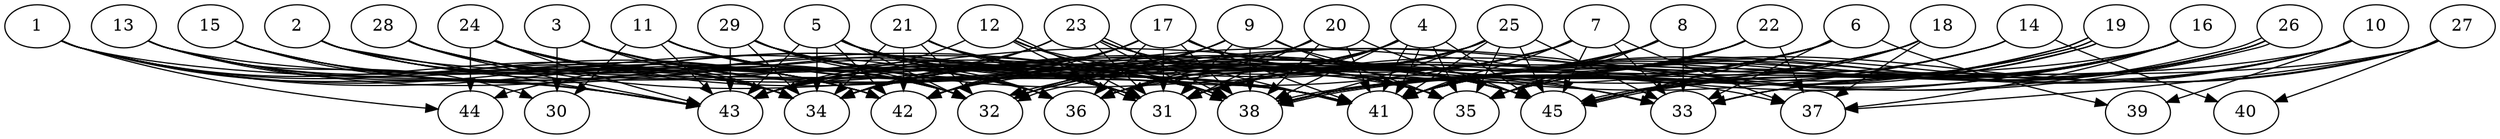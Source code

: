 // DAG (tier=3-complex, mode=compute, n=45, ccr=0.473, fat=0.850, density=0.784, regular=0.239, jump=0.344, mindata=1048576, maxdata=16777216)
// DAG automatically generated by daggen at Sun Aug 24 16:33:35 2025
// /home/ermia/Project/Environments/daggen/bin/daggen --dot --ccr 0.473 --fat 0.850 --regular 0.239 --density 0.784 --jump 0.344 --mindata 1048576 --maxdata 16777216 -n 45 
digraph G {
  1 [size="792639232874103680", alpha="0.16", expect_size="396319616437051840"]
  1 -> 31 [size ="490152539455488"]
  1 -> 34 [size ="490152539455488"]
  1 -> 36 [size ="490152539455488"]
  1 -> 41 [size ="490152539455488"]
  1 -> 42 [size ="490152539455488"]
  1 -> 43 [size ="490152539455488"]
  1 -> 44 [size ="490152539455488"]
  2 [size="2039801480608743424000", alpha="0.03", expect_size="1019900740304371712000"]
  2 -> 31 [size ="1286713691340800"]
  2 -> 32 [size ="1286713691340800"]
  2 -> 34 [size ="1286713691340800"]
  2 -> 41 [size ="1286713691340800"]
  2 -> 42 [size ="1286713691340800"]
  2 -> 43 [size ="1286713691340800"]
  3 [size="240022128317134012416", alpha="0.14", expect_size="120011064158567006208"]
  3 -> 30 [size ="308975593586688"]
  3 -> 31 [size ="308975593586688"]
  3 -> 32 [size ="308975593586688"]
  3 -> 34 [size ="308975593586688"]
  3 -> 36 [size ="308975593586688"]
  3 -> 41 [size ="308975593586688"]
  3 -> 45 [size ="308975593586688"]
  4 [size="4502770750625702477824", alpha="0.01", expect_size="2251385375312851238912"]
  4 -> 31 [size ="2181439692996608"]
  4 -> 35 [size ="2181439692996608"]
  4 -> 36 [size ="2181439692996608"]
  4 -> 38 [size ="2181439692996608"]
  4 -> 41 [size ="2181439692996608"]
  4 -> 41 [size ="2181439692996608"]
  4 -> 42 [size ="2181439692996608"]
  4 -> 43 [size ="2181439692996608"]
  4 -> 45 [size ="2181439692996608"]
  5 [size="44396893122435176", alpha="0.16", expect_size="22198446561217588"]
  5 -> 31 [size ="771967095406592"]
  5 -> 32 [size ="771967095406592"]
  5 -> 34 [size ="771967095406592"]
  5 -> 35 [size ="771967095406592"]
  5 -> 36 [size ="771967095406592"]
  5 -> 38 [size ="771967095406592"]
  5 -> 41 [size ="771967095406592"]
  5 -> 42 [size ="771967095406592"]
  5 -> 43 [size ="771967095406592"]
  5 -> 45 [size ="771967095406592"]
  6 [size="22327459548687284", alpha="0.14", expect_size="11163729774343642"]
  6 -> 31 [size ="551736364236800"]
  6 -> 32 [size ="551736364236800"]
  6 -> 33 [size ="551736364236800"]
  6 -> 34 [size ="551736364236800"]
  6 -> 38 [size ="551736364236800"]
  6 -> 39 [size ="551736364236800"]
  6 -> 45 [size ="551736364236800"]
  7 [size="4146948830741740", alpha="0.14", expect_size="2073474415370870"]
  7 -> 31 [size ="317587741212672"]
  7 -> 32 [size ="317587741212672"]
  7 -> 33 [size ="317587741212672"]
  7 -> 36 [size ="317587741212672"]
  7 -> 37 [size ="317587741212672"]
  7 -> 41 [size ="317587741212672"]
  7 -> 44 [size ="317587741212672"]
  7 -> 45 [size ="317587741212672"]
  8 [size="511312180235307319296", alpha="0.17", expect_size="255656090117653659648"]
  8 -> 31 [size ="511541350760448"]
  8 -> 33 [size ="511541350760448"]
  8 -> 34 [size ="511541350760448"]
  8 -> 35 [size ="511541350760448"]
  8 -> 38 [size ="511541350760448"]
  8 -> 41 [size ="511541350760448"]
  9 [size="441955038352392832", alpha="0.03", expect_size="220977519176196416"]
  9 -> 31 [size ="427528099463168"]
  9 -> 32 [size ="427528099463168"]
  9 -> 33 [size ="427528099463168"]
  9 -> 34 [size ="427528099463168"]
  9 -> 35 [size ="427528099463168"]
  9 -> 38 [size ="427528099463168"]
  9 -> 42 [size ="427528099463168"]
  10 [size="39181673005726840", alpha="0.19", expect_size="19590836502863420"]
  10 -> 35 [size ="904696483020800"]
  10 -> 39 [size ="904696483020800"]
  10 -> 41 [size ="904696483020800"]
  10 -> 42 [size ="904696483020800"]
  10 -> 45 [size ="904696483020800"]
  11 [size="81975059058608928", alpha="0.18", expect_size="40987529529304464"]
  11 -> 30 [size ="1970626029944832"]
  11 -> 31 [size ="1970626029944832"]
  11 -> 32 [size ="1970626029944832"]
  11 -> 35 [size ="1970626029944832"]
  11 -> 38 [size ="1970626029944832"]
  11 -> 43 [size ="1970626029944832"]
  11 -> 45 [size ="1970626029944832"]
  12 [size="2922872077324850688", alpha="0.06", expect_size="1461436038662425344"]
  12 -> 31 [size ="1361107381911552"]
  12 -> 31 [size ="1361107381911552"]
  12 -> 38 [size ="1361107381911552"]
  12 -> 43 [size ="1361107381911552"]
  12 -> 45 [size ="1361107381911552"]
  13 [size="741581538381597440", alpha="0.00", expect_size="370790769190798720"]
  13 -> 30 [size ="758507003445248"]
  13 -> 34 [size ="758507003445248"]
  13 -> 35 [size ="758507003445248"]
  13 -> 38 [size ="758507003445248"]
  13 -> 42 [size ="758507003445248"]
  13 -> 43 [size ="758507003445248"]
  14 [size="2647682573374849024000", alpha="0.03", expect_size="1323841286687424512000"]
  14 -> 38 [size ="1531089571020800"]
  14 -> 40 [size ="1531089571020800"]
  14 -> 41 [size ="1531089571020800"]
  14 -> 43 [size ="1531089571020800"]
  15 [size="528937425630765760", alpha="0.14", expect_size="264468712815382880"]
  15 -> 31 [size ="187201652523008"]
  15 -> 34 [size ="187201652523008"]
  15 -> 38 [size ="187201652523008"]
  15 -> 42 [size ="187201652523008"]
  15 -> 43 [size ="187201652523008"]
  16 [size="3554744538036002881536", alpha="0.06", expect_size="1777372269018001440768"]
  16 -> 33 [size ="1863354918371328"]
  16 -> 35 [size ="1863354918371328"]
  16 -> 37 [size ="1863354918371328"]
  16 -> 38 [size ="1863354918371328"]
  16 -> 41 [size ="1863354918371328"]
  16 -> 42 [size ="1863354918371328"]
  16 -> 43 [size ="1863354918371328"]
  16 -> 45 [size ="1863354918371328"]
  17 [size="824170796818611830784", alpha="0.03", expect_size="412085398409305915392"]
  17 -> 31 [size ="703236604428288"]
  17 -> 34 [size ="703236604428288"]
  17 -> 36 [size ="703236604428288"]
  17 -> 37 [size ="703236604428288"]
  17 -> 38 [size ="703236604428288"]
  17 -> 41 [size ="703236604428288"]
  17 -> 42 [size ="703236604428288"]
  17 -> 43 [size ="703236604428288"]
  17 -> 45 [size ="703236604428288"]
  18 [size="81592099882564512", alpha="0.16", expect_size="40796049941282256"]
  18 -> 31 [size ="1642992972595200"]
  18 -> 37 [size ="1642992972595200"]
  18 -> 38 [size ="1642992972595200"]
  18 -> 41 [size ="1642992972595200"]
  18 -> 42 [size ="1642992972595200"]
  18 -> 45 [size ="1642992972595200"]
  19 [size="716382061082861312", alpha="0.02", expect_size="358191030541430656"]
  19 -> 31 [size ="333578332274688"]
  19 -> 38 [size ="333578332274688"]
  19 -> 38 [size ="333578332274688"]
  19 -> 41 [size ="333578332274688"]
  19 -> 45 [size ="333578332274688"]
  19 -> 45 [size ="333578332274688"]
  20 [size="330666439503142453248", alpha="0.19", expect_size="165333219751571226624"]
  20 -> 31 [size ="382545766121472"]
  20 -> 34 [size ="382545766121472"]
  20 -> 36 [size ="382545766121472"]
  20 -> 38 [size ="382545766121472"]
  20 -> 41 [size ="382545766121472"]
  20 -> 45 [size ="382545766121472"]
  21 [size="70508019666067248", alpha="0.14", expect_size="35254009833033624"]
  21 -> 31 [size ="1845643823808512"]
  21 -> 32 [size ="1845643823808512"]
  21 -> 34 [size ="1845643823808512"]
  21 -> 38 [size ="1845643823808512"]
  21 -> 41 [size ="1845643823808512"]
  21 -> 42 [size ="1845643823808512"]
  21 -> 45 [size ="1845643823808512"]
  22 [size="2368970197275384320", alpha="0.19", expect_size="1184485098637692160"]
  22 -> 31 [size ="1132861721673728"]
  22 -> 34 [size ="1132861721673728"]
  22 -> 35 [size ="1132861721673728"]
  22 -> 37 [size ="1132861721673728"]
  22 -> 38 [size ="1132861721673728"]
  22 -> 41 [size ="1132861721673728"]
  23 [size="47813600554784312", alpha="0.11", expect_size="23906800277392156"]
  23 -> 31 [size ="1001410850193408"]
  23 -> 34 [size ="1001410850193408"]
  23 -> 35 [size ="1001410850193408"]
  23 -> 38 [size ="1001410850193408"]
  23 -> 38 [size ="1001410850193408"]
  23 -> 41 [size ="1001410850193408"]
  23 -> 43 [size ="1001410850193408"]
  24 [size="37671058596645888", alpha="0.10", expect_size="18835529298322944"]
  24 -> 31 [size ="2156889165004800"]
  24 -> 32 [size ="2156889165004800"]
  24 -> 34 [size ="2156889165004800"]
  24 -> 35 [size ="2156889165004800"]
  24 -> 41 [size ="2156889165004800"]
  24 -> 43 [size ="2156889165004800"]
  24 -> 44 [size ="2156889165004800"]
  25 [size="9699008963518450", alpha="0.05", expect_size="4849504481759225"]
  25 -> 31 [size ="400192377454592"]
  25 -> 32 [size ="400192377454592"]
  25 -> 33 [size ="400192377454592"]
  25 -> 34 [size ="400192377454592"]
  25 -> 35 [size ="400192377454592"]
  25 -> 38 [size ="400192377454592"]
  25 -> 41 [size ="400192377454592"]
  25 -> 43 [size ="400192377454592"]
  25 -> 45 [size ="400192377454592"]
  26 [size="969325244096196", alpha="0.08", expect_size="484662622048098"]
  26 -> 32 [size ="19997904601088"]
  26 -> 32 [size ="19997904601088"]
  26 -> 33 [size ="19997904601088"]
  26 -> 35 [size ="19997904601088"]
  26 -> 41 [size ="19997904601088"]
  26 -> 45 [size ="19997904601088"]
  27 [size="469303213926127763456", alpha="0.16", expect_size="234651606963063881728"]
  27 -> 33 [size ="483124437843968"]
  27 -> 35 [size ="483124437843968"]
  27 -> 36 [size ="483124437843968"]
  27 -> 37 [size ="483124437843968"]
  27 -> 40 [size ="483124437843968"]
  28 [size="961282721945607808", alpha="0.05", expect_size="480641360972803904"]
  28 -> 32 [size ="359013665472512"]
  28 -> 34 [size ="359013665472512"]
  28 -> 38 [size ="359013665472512"]
  28 -> 41 [size ="359013665472512"]
  28 -> 42 [size ="359013665472512"]
  28 -> 43 [size ="359013665472512"]
  29 [size="23975719446421404", alpha="0.03", expect_size="11987859723210702"]
  29 -> 31 [size ="529780936015872"]
  29 -> 32 [size ="529780936015872"]
  29 -> 33 [size ="529780936015872"]
  29 -> 34 [size ="529780936015872"]
  29 -> 36 [size ="529780936015872"]
  29 -> 38 [size ="529780936015872"]
  29 -> 41 [size ="529780936015872"]
  29 -> 43 [size ="529780936015872"]
  30 [size="15836211757416024", alpha="0.19", expect_size="7918105878708012"]
  31 [size="864229079747492052992", alpha="0.10", expect_size="432114539873746026496"]
  32 [size="2248622744482471680", alpha="0.05", expect_size="1124311372241235840"]
  33 [size="1433051594986881024000", alpha="0.14", expect_size="716525797493440512000"]
  34 [size="374164450804678787072", alpha="0.16", expect_size="187082225402339393536"]
  35 [size="172857532171322880", alpha="0.10", expect_size="86428766085661440"]
  36 [size="14871172702270352", alpha="0.18", expect_size="7435586351135176"]
  37 [size="1800317868051529728", alpha="0.07", expect_size="900158934025764864"]
  38 [size="565560092542914112", alpha="0.02", expect_size="282780046271457056"]
  39 [size="79404342786857280", alpha="0.13", expect_size="39702171393428640"]
  40 [size="196605678527674880", alpha="0.16", expect_size="98302839263837440"]
  41 [size="8595630357635448", alpha="0.14", expect_size="4297815178817724"]
  42 [size="62096656241746352", alpha="0.20", expect_size="31048328120873176"]
  43 [size="18397067803359182848", alpha="0.11", expect_size="9198533901679591424"]
  44 [size="15460805103535990", alpha="0.10", expect_size="7730402551767995"]
  45 [size="4658667908690345984", alpha="0.12", expect_size="2329333954345172992"]
}